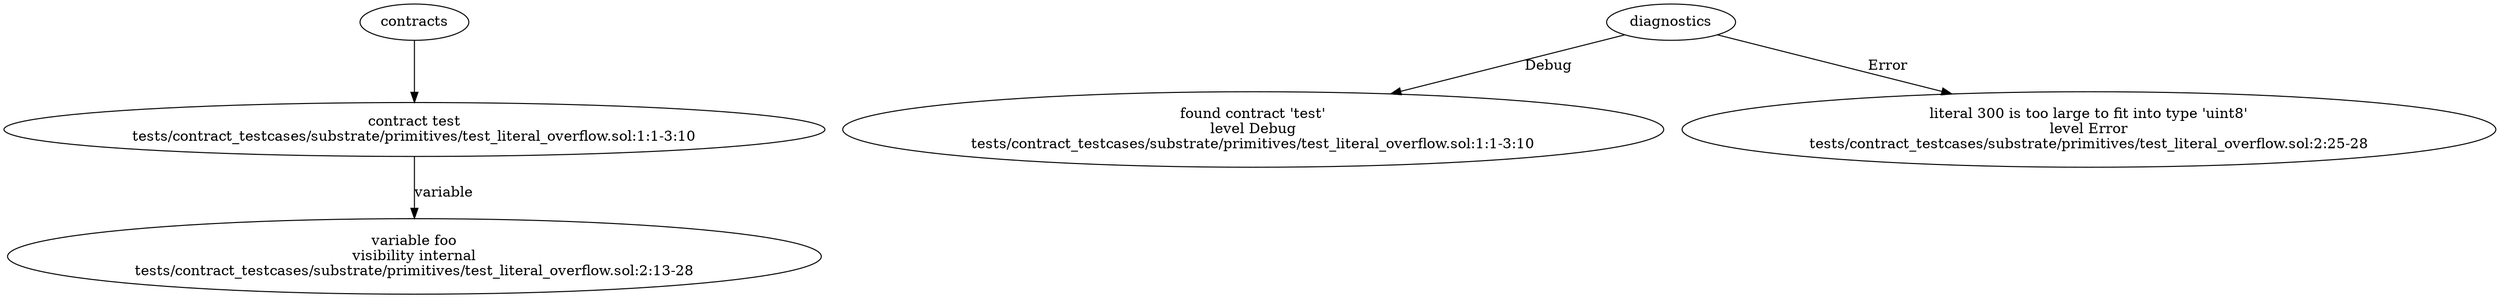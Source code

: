 strict digraph "tests/contract_testcases/substrate/primitives/test_literal_overflow.sol" {
	contract [label="contract test\ntests/contract_testcases/substrate/primitives/test_literal_overflow.sol:1:1-3:10"]
	var [label="variable foo\nvisibility internal\ntests/contract_testcases/substrate/primitives/test_literal_overflow.sol:2:13-28"]
	diagnostic [label="found contract 'test'\nlevel Debug\ntests/contract_testcases/substrate/primitives/test_literal_overflow.sol:1:1-3:10"]
	diagnostic_5 [label="literal 300 is too large to fit into type 'uint8'\nlevel Error\ntests/contract_testcases/substrate/primitives/test_literal_overflow.sol:2:25-28"]
	contracts -> contract
	contract -> var [label="variable"]
	diagnostics -> diagnostic [label="Debug"]
	diagnostics -> diagnostic_5 [label="Error"]
}

